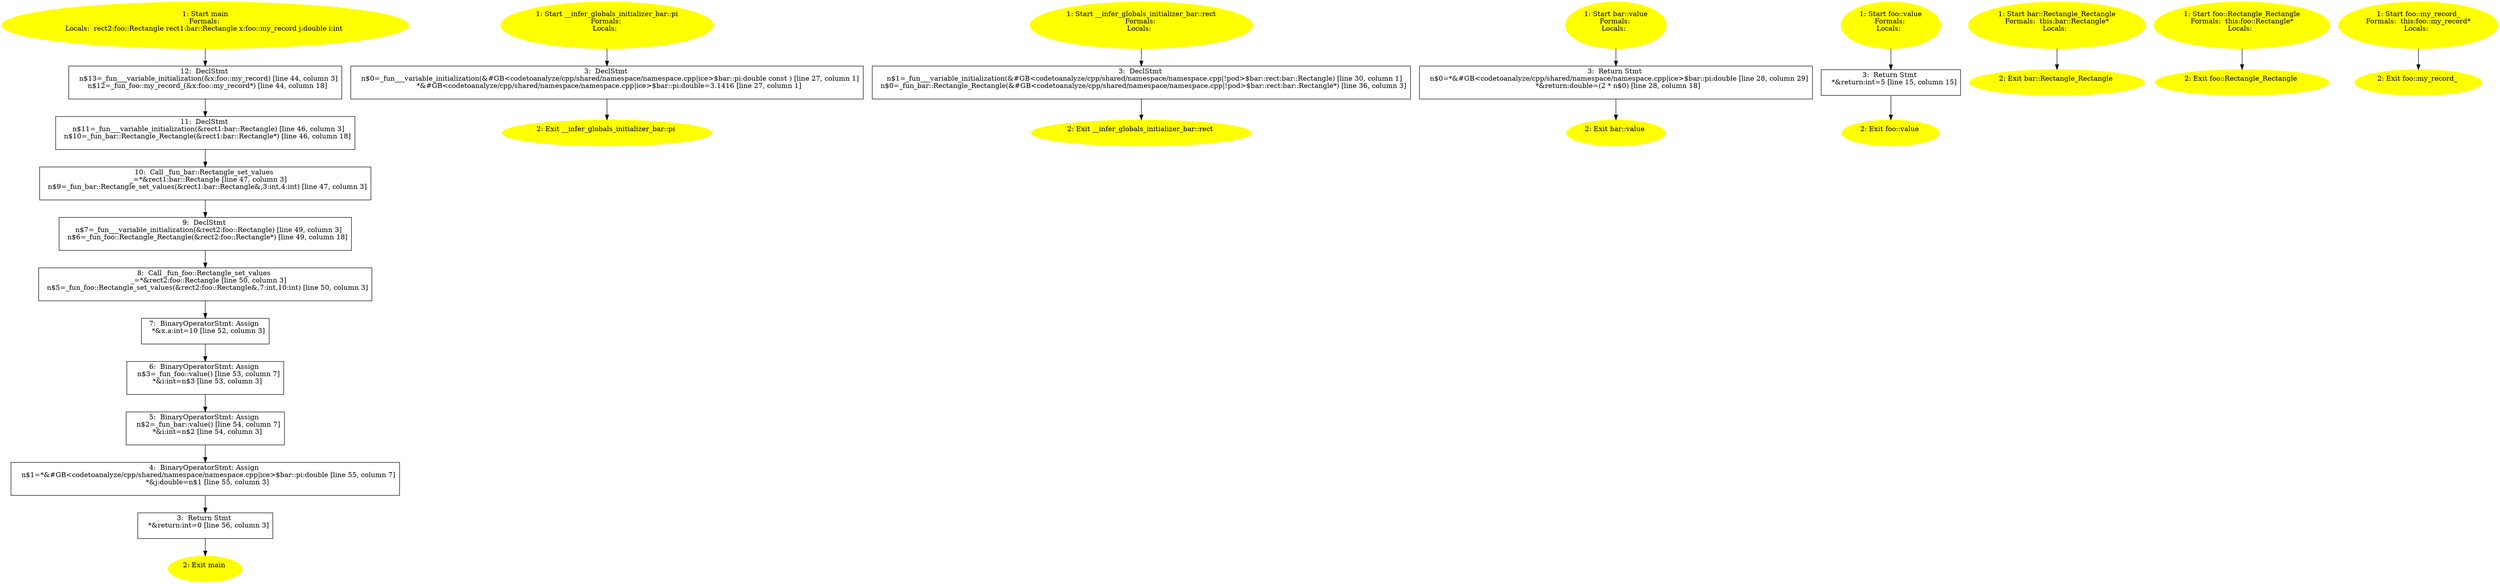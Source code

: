 /* @generated */
digraph cfg {
"main.fad58de7366495db4650cfefac2fcd61_1" [label="1: Start main\nFormals: \nLocals:  rect2:foo::Rectangle rect1:bar::Rectangle x:foo::my_record j:double i:int \n  " color=yellow style=filled]
	

	 "main.fad58de7366495db4650cfefac2fcd61_1" -> "main.fad58de7366495db4650cfefac2fcd61_12" ;
"main.fad58de7366495db4650cfefac2fcd61_2" [label="2: Exit main \n  " color=yellow style=filled]
	

"main.fad58de7366495db4650cfefac2fcd61_3" [label="3:  Return Stmt \n   *&return:int=0 [line 56, column 3]\n " shape="box"]
	

	 "main.fad58de7366495db4650cfefac2fcd61_3" -> "main.fad58de7366495db4650cfefac2fcd61_2" ;
"main.fad58de7366495db4650cfefac2fcd61_4" [label="4:  BinaryOperatorStmt: Assign \n   n$1=*&#GB<codetoanalyze/cpp/shared/namespace/namespace.cpp|ice>$bar::pi:double [line 55, column 7]\n  *&j:double=n$1 [line 55, column 3]\n " shape="box"]
	

	 "main.fad58de7366495db4650cfefac2fcd61_4" -> "main.fad58de7366495db4650cfefac2fcd61_3" ;
"main.fad58de7366495db4650cfefac2fcd61_5" [label="5:  BinaryOperatorStmt: Assign \n   n$2=_fun_bar::value() [line 54, column 7]\n  *&i:int=n$2 [line 54, column 3]\n " shape="box"]
	

	 "main.fad58de7366495db4650cfefac2fcd61_5" -> "main.fad58de7366495db4650cfefac2fcd61_4" ;
"main.fad58de7366495db4650cfefac2fcd61_6" [label="6:  BinaryOperatorStmt: Assign \n   n$3=_fun_foo::value() [line 53, column 7]\n  *&i:int=n$3 [line 53, column 3]\n " shape="box"]
	

	 "main.fad58de7366495db4650cfefac2fcd61_6" -> "main.fad58de7366495db4650cfefac2fcd61_5" ;
"main.fad58de7366495db4650cfefac2fcd61_7" [label="7:  BinaryOperatorStmt: Assign \n   *&x.a:int=10 [line 52, column 3]\n " shape="box"]
	

	 "main.fad58de7366495db4650cfefac2fcd61_7" -> "main.fad58de7366495db4650cfefac2fcd61_6" ;
"main.fad58de7366495db4650cfefac2fcd61_8" [label="8:  Call _fun_foo::Rectangle_set_values \n   _=*&rect2:foo::Rectangle [line 50, column 3]\n  n$5=_fun_foo::Rectangle_set_values(&rect2:foo::Rectangle&,7:int,10:int) [line 50, column 3]\n " shape="box"]
	

	 "main.fad58de7366495db4650cfefac2fcd61_8" -> "main.fad58de7366495db4650cfefac2fcd61_7" ;
"main.fad58de7366495db4650cfefac2fcd61_9" [label="9:  DeclStmt \n   n$7=_fun___variable_initialization(&rect2:foo::Rectangle) [line 49, column 3]\n  n$6=_fun_foo::Rectangle_Rectangle(&rect2:foo::Rectangle*) [line 49, column 18]\n " shape="box"]
	

	 "main.fad58de7366495db4650cfefac2fcd61_9" -> "main.fad58de7366495db4650cfefac2fcd61_8" ;
"main.fad58de7366495db4650cfefac2fcd61_10" [label="10:  Call _fun_bar::Rectangle_set_values \n   _=*&rect1:bar::Rectangle [line 47, column 3]\n  n$9=_fun_bar::Rectangle_set_values(&rect1:bar::Rectangle&,3:int,4:int) [line 47, column 3]\n " shape="box"]
	

	 "main.fad58de7366495db4650cfefac2fcd61_10" -> "main.fad58de7366495db4650cfefac2fcd61_9" ;
"main.fad58de7366495db4650cfefac2fcd61_11" [label="11:  DeclStmt \n   n$11=_fun___variable_initialization(&rect1:bar::Rectangle) [line 46, column 3]\n  n$10=_fun_bar::Rectangle_Rectangle(&rect1:bar::Rectangle*) [line 46, column 18]\n " shape="box"]
	

	 "main.fad58de7366495db4650cfefac2fcd61_11" -> "main.fad58de7366495db4650cfefac2fcd61_10" ;
"main.fad58de7366495db4650cfefac2fcd61_12" [label="12:  DeclStmt \n   n$13=_fun___variable_initialization(&x:foo::my_record) [line 44, column 3]\n  n$12=_fun_foo::my_record_(&x:foo::my_record*) [line 44, column 18]\n " shape="box"]
	

	 "main.fad58de7366495db4650cfefac2fcd61_12" -> "main.fad58de7366495db4650cfefac2fcd61_11" ;
"pi#__infer_globals_initializer_bar.1155d696836634e07d40a8f71831e209_1" [label="1: Start __infer_globals_initializer_bar::pi\nFormals: \nLocals:  \n  " color=yellow style=filled]
	

	 "pi#__infer_globals_initializer_bar.1155d696836634e07d40a8f71831e209_1" -> "pi#__infer_globals_initializer_bar.1155d696836634e07d40a8f71831e209_3" ;
"pi#__infer_globals_initializer_bar.1155d696836634e07d40a8f71831e209_2" [label="2: Exit __infer_globals_initializer_bar::pi \n  " color=yellow style=filled]
	

"pi#__infer_globals_initializer_bar.1155d696836634e07d40a8f71831e209_3" [label="3:  DeclStmt \n   n$0=_fun___variable_initialization(&#GB<codetoanalyze/cpp/shared/namespace/namespace.cpp|ice>$bar::pi:double const ) [line 27, column 1]\n  *&#GB<codetoanalyze/cpp/shared/namespace/namespace.cpp|ice>$bar::pi:double=3.1416 [line 27, column 1]\n " shape="box"]
	

	 "pi#__infer_globals_initializer_bar.1155d696836634e07d40a8f71831e209_3" -> "pi#__infer_globals_initializer_bar.1155d696836634e07d40a8f71831e209_2" ;
"rect#__infer_globals_initializer_bar.4a1fbff7dd04d46c33088cc2bed92914_1" [label="1: Start __infer_globals_initializer_bar::rect\nFormals: \nLocals:  \n  " color=yellow style=filled]
	

	 "rect#__infer_globals_initializer_bar.4a1fbff7dd04d46c33088cc2bed92914_1" -> "rect#__infer_globals_initializer_bar.4a1fbff7dd04d46c33088cc2bed92914_3" ;
"rect#__infer_globals_initializer_bar.4a1fbff7dd04d46c33088cc2bed92914_2" [label="2: Exit __infer_globals_initializer_bar::rect \n  " color=yellow style=filled]
	

"rect#__infer_globals_initializer_bar.4a1fbff7dd04d46c33088cc2bed92914_3" [label="3:  DeclStmt \n   n$1=_fun___variable_initialization(&#GB<codetoanalyze/cpp/shared/namespace/namespace.cpp|!pod>$bar::rect:bar::Rectangle) [line 30, column 1]\n  n$0=_fun_bar::Rectangle_Rectangle(&#GB<codetoanalyze/cpp/shared/namespace/namespace.cpp|!pod>$bar::rect:bar::Rectangle*) [line 36, column 3]\n " shape="box"]
	

	 "rect#__infer_globals_initializer_bar.4a1fbff7dd04d46c33088cc2bed92914_3" -> "rect#__infer_globals_initializer_bar.4a1fbff7dd04d46c33088cc2bed92914_2" ;
"value#bar#16302148298864778751.e55afab5e7523c08687d7e6558d5dad5_1" [label="1: Start bar::value\nFormals: \nLocals:  \n  " color=yellow style=filled]
	

	 "value#bar#16302148298864778751.e55afab5e7523c08687d7e6558d5dad5_1" -> "value#bar#16302148298864778751.e55afab5e7523c08687d7e6558d5dad5_3" ;
"value#bar#16302148298864778751.e55afab5e7523c08687d7e6558d5dad5_2" [label="2: Exit bar::value \n  " color=yellow style=filled]
	

"value#bar#16302148298864778751.e55afab5e7523c08687d7e6558d5dad5_3" [label="3:  Return Stmt \n   n$0=*&#GB<codetoanalyze/cpp/shared/namespace/namespace.cpp|ice>$bar::pi:double [line 28, column 29]\n  *&return:double=(2 * n$0) [line 28, column 18]\n " shape="box"]
	

	 "value#bar#16302148298864778751.e55afab5e7523c08687d7e6558d5dad5_3" -> "value#bar#16302148298864778751.e55afab5e7523c08687d7e6558d5dad5_2" ;
"value#foo#118977410660901546.9623db3632a56e3cb17951602d147a29_1" [label="1: Start foo::value\nFormals: \nLocals:  \n  " color=yellow style=filled]
	

	 "value#foo#118977410660901546.9623db3632a56e3cb17951602d147a29_1" -> "value#foo#118977410660901546.9623db3632a56e3cb17951602d147a29_3" ;
"value#foo#118977410660901546.9623db3632a56e3cb17951602d147a29_2" [label="2: Exit foo::value \n  " color=yellow style=filled]
	

"value#foo#118977410660901546.9623db3632a56e3cb17951602d147a29_3" [label="3:  Return Stmt \n   *&return:int=5 [line 15, column 15]\n " shape="box"]
	

	 "value#foo#118977410660901546.9623db3632a56e3cb17951602d147a29_3" -> "value#foo#118977410660901546.9623db3632a56e3cb17951602d147a29_2" ;
"Rectangle#Rectangle#bar#{16076319501091404979}.cb85c0acc359c05c70c9c64fe7f882ea_1" [label="1: Start bar::Rectangle_Rectangle\nFormals:  this:bar::Rectangle*\nLocals:  \n  " color=yellow style=filled]
	

	 "Rectangle#Rectangle#bar#{16076319501091404979}.cb85c0acc359c05c70c9c64fe7f882ea_1" -> "Rectangle#Rectangle#bar#{16076319501091404979}.cb85c0acc359c05c70c9c64fe7f882ea_2" ;
"Rectangle#Rectangle#bar#{16076319501091404979}.cb85c0acc359c05c70c9c64fe7f882ea_2" [label="2: Exit bar::Rectangle_Rectangle \n  " color=yellow style=filled]
	

"Rectangle#Rectangle#foo#{8572033467385947510}.aa3c63f2774d4a30536ec4553aa11554_1" [label="1: Start foo::Rectangle_Rectangle\nFormals:  this:foo::Rectangle*\nLocals:  \n  " color=yellow style=filled]
	

	 "Rectangle#Rectangle#foo#{8572033467385947510}.aa3c63f2774d4a30536ec4553aa11554_1" -> "Rectangle#Rectangle#foo#{8572033467385947510}.aa3c63f2774d4a30536ec4553aa11554_2" ;
"Rectangle#Rectangle#foo#{8572033467385947510}.aa3c63f2774d4a30536ec4553aa11554_2" [label="2: Exit foo::Rectangle_Rectangle \n  " color=yellow style=filled]
	

"#my_record#foo#{787932800218645857}.139a63942c62b7df5ae81187e8434e41_1" [label="1: Start foo::my_record_\nFormals:  this:foo::my_record*\nLocals:  \n  " color=yellow style=filled]
	

	 "#my_record#foo#{787932800218645857}.139a63942c62b7df5ae81187e8434e41_1" -> "#my_record#foo#{787932800218645857}.139a63942c62b7df5ae81187e8434e41_2" ;
"#my_record#foo#{787932800218645857}.139a63942c62b7df5ae81187e8434e41_2" [label="2: Exit foo::my_record_ \n  " color=yellow style=filled]
	

}
